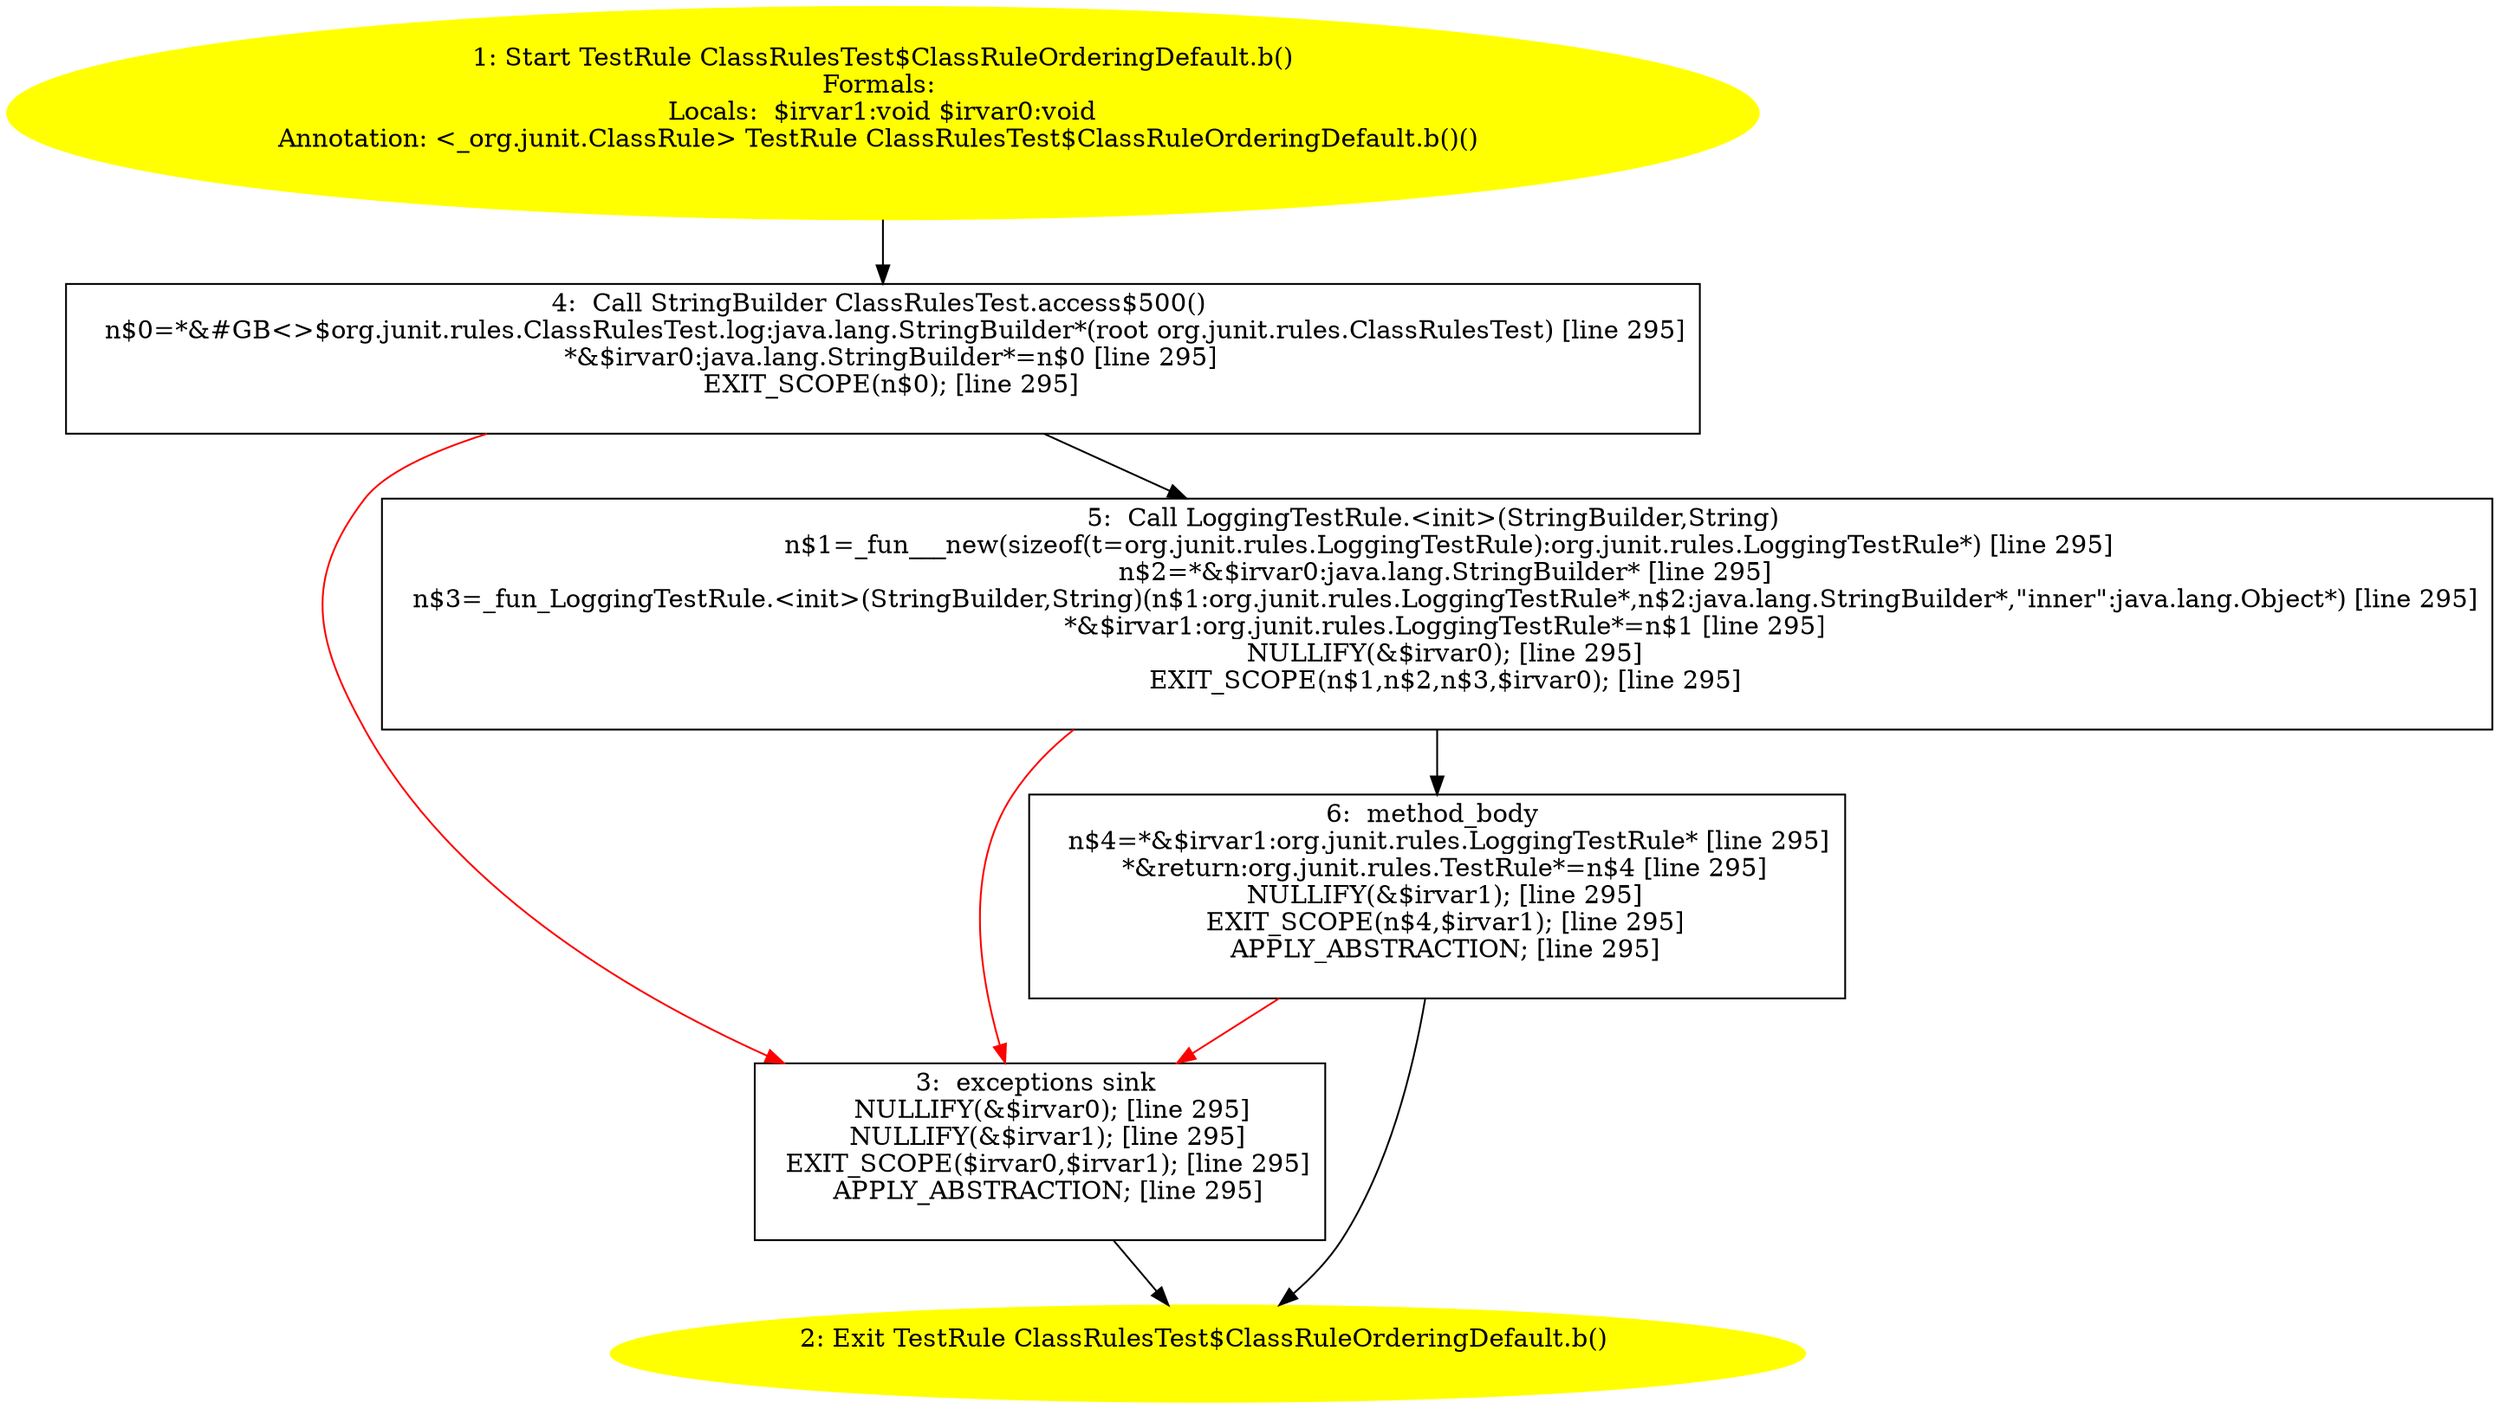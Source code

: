 /* @generated */
digraph cfg {
"org.junit.rules.ClassRulesTest$ClassRuleOrderingDefault.b():org.junit.rules.TestRule.f50363bccd079eebf3e884e365add8cd_1" [label="1: Start TestRule ClassRulesTest$ClassRuleOrderingDefault.b()\nFormals: \nLocals:  $irvar1:void $irvar0:void\nAnnotation: <_org.junit.ClassRule> TestRule ClassRulesTest$ClassRuleOrderingDefault.b()() \n  " color=yellow style=filled]
	

	 "org.junit.rules.ClassRulesTest$ClassRuleOrderingDefault.b():org.junit.rules.TestRule.f50363bccd079eebf3e884e365add8cd_1" -> "org.junit.rules.ClassRulesTest$ClassRuleOrderingDefault.b():org.junit.rules.TestRule.f50363bccd079eebf3e884e365add8cd_4" ;
"org.junit.rules.ClassRulesTest$ClassRuleOrderingDefault.b():org.junit.rules.TestRule.f50363bccd079eebf3e884e365add8cd_2" [label="2: Exit TestRule ClassRulesTest$ClassRuleOrderingDefault.b() \n  " color=yellow style=filled]
	

"org.junit.rules.ClassRulesTest$ClassRuleOrderingDefault.b():org.junit.rules.TestRule.f50363bccd079eebf3e884e365add8cd_3" [label="3:  exceptions sink \n   NULLIFY(&$irvar0); [line 295]\n  NULLIFY(&$irvar1); [line 295]\n  EXIT_SCOPE($irvar0,$irvar1); [line 295]\n  APPLY_ABSTRACTION; [line 295]\n " shape="box"]
	

	 "org.junit.rules.ClassRulesTest$ClassRuleOrderingDefault.b():org.junit.rules.TestRule.f50363bccd079eebf3e884e365add8cd_3" -> "org.junit.rules.ClassRulesTest$ClassRuleOrderingDefault.b():org.junit.rules.TestRule.f50363bccd079eebf3e884e365add8cd_2" ;
"org.junit.rules.ClassRulesTest$ClassRuleOrderingDefault.b():org.junit.rules.TestRule.f50363bccd079eebf3e884e365add8cd_4" [label="4:  Call StringBuilder ClassRulesTest.access$500() \n   n$0=*&#GB<>$org.junit.rules.ClassRulesTest.log:java.lang.StringBuilder*(root org.junit.rules.ClassRulesTest) [line 295]\n  *&$irvar0:java.lang.StringBuilder*=n$0 [line 295]\n  EXIT_SCOPE(n$0); [line 295]\n " shape="box"]
	

	 "org.junit.rules.ClassRulesTest$ClassRuleOrderingDefault.b():org.junit.rules.TestRule.f50363bccd079eebf3e884e365add8cd_4" -> "org.junit.rules.ClassRulesTest$ClassRuleOrderingDefault.b():org.junit.rules.TestRule.f50363bccd079eebf3e884e365add8cd_5" ;
	 "org.junit.rules.ClassRulesTest$ClassRuleOrderingDefault.b():org.junit.rules.TestRule.f50363bccd079eebf3e884e365add8cd_4" -> "org.junit.rules.ClassRulesTest$ClassRuleOrderingDefault.b():org.junit.rules.TestRule.f50363bccd079eebf3e884e365add8cd_3" [color="red" ];
"org.junit.rules.ClassRulesTest$ClassRuleOrderingDefault.b():org.junit.rules.TestRule.f50363bccd079eebf3e884e365add8cd_5" [label="5:  Call LoggingTestRule.<init>(StringBuilder,String) \n   n$1=_fun___new(sizeof(t=org.junit.rules.LoggingTestRule):org.junit.rules.LoggingTestRule*) [line 295]\n  n$2=*&$irvar0:java.lang.StringBuilder* [line 295]\n  n$3=_fun_LoggingTestRule.<init>(StringBuilder,String)(n$1:org.junit.rules.LoggingTestRule*,n$2:java.lang.StringBuilder*,\"inner\":java.lang.Object*) [line 295]\n  *&$irvar1:org.junit.rules.LoggingTestRule*=n$1 [line 295]\n  NULLIFY(&$irvar0); [line 295]\n  EXIT_SCOPE(n$1,n$2,n$3,$irvar0); [line 295]\n " shape="box"]
	

	 "org.junit.rules.ClassRulesTest$ClassRuleOrderingDefault.b():org.junit.rules.TestRule.f50363bccd079eebf3e884e365add8cd_5" -> "org.junit.rules.ClassRulesTest$ClassRuleOrderingDefault.b():org.junit.rules.TestRule.f50363bccd079eebf3e884e365add8cd_6" ;
	 "org.junit.rules.ClassRulesTest$ClassRuleOrderingDefault.b():org.junit.rules.TestRule.f50363bccd079eebf3e884e365add8cd_5" -> "org.junit.rules.ClassRulesTest$ClassRuleOrderingDefault.b():org.junit.rules.TestRule.f50363bccd079eebf3e884e365add8cd_3" [color="red" ];
"org.junit.rules.ClassRulesTest$ClassRuleOrderingDefault.b():org.junit.rules.TestRule.f50363bccd079eebf3e884e365add8cd_6" [label="6:  method_body \n   n$4=*&$irvar1:org.junit.rules.LoggingTestRule* [line 295]\n  *&return:org.junit.rules.TestRule*=n$4 [line 295]\n  NULLIFY(&$irvar1); [line 295]\n  EXIT_SCOPE(n$4,$irvar1); [line 295]\n  APPLY_ABSTRACTION; [line 295]\n " shape="box"]
	

	 "org.junit.rules.ClassRulesTest$ClassRuleOrderingDefault.b():org.junit.rules.TestRule.f50363bccd079eebf3e884e365add8cd_6" -> "org.junit.rules.ClassRulesTest$ClassRuleOrderingDefault.b():org.junit.rules.TestRule.f50363bccd079eebf3e884e365add8cd_2" ;
	 "org.junit.rules.ClassRulesTest$ClassRuleOrderingDefault.b():org.junit.rules.TestRule.f50363bccd079eebf3e884e365add8cd_6" -> "org.junit.rules.ClassRulesTest$ClassRuleOrderingDefault.b():org.junit.rules.TestRule.f50363bccd079eebf3e884e365add8cd_3" [color="red" ];
}
